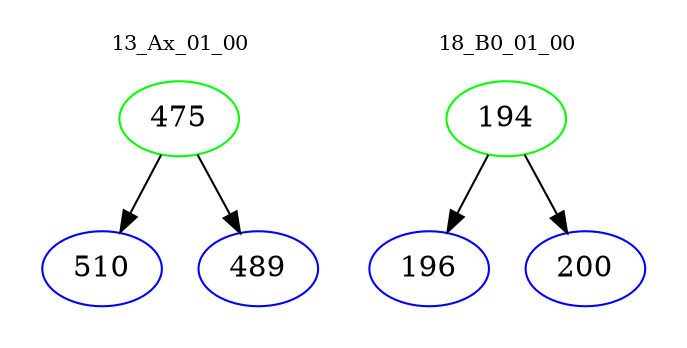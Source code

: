 digraph{
subgraph cluster_0 {
color = white
label = "13_Ax_01_00";
fontsize=10;
T0_475 [label="475", color="green"]
T0_475 -> T0_510 [color="black"]
T0_510 [label="510", color="blue"]
T0_475 -> T0_489 [color="black"]
T0_489 [label="489", color="blue"]
}
subgraph cluster_1 {
color = white
label = "18_B0_01_00";
fontsize=10;
T1_194 [label="194", color="green"]
T1_194 -> T1_196 [color="black"]
T1_196 [label="196", color="blue"]
T1_194 -> T1_200 [color="black"]
T1_200 [label="200", color="blue"]
}
}
